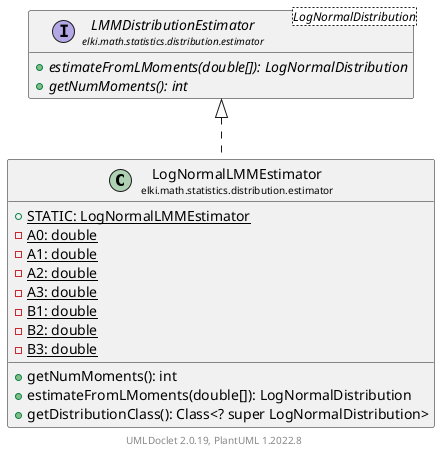 @startuml
    remove .*\.(Instance|Par|Parameterizer|Factory)$
    set namespaceSeparator none
    hide empty fields
    hide empty methods

    class "<size:14>LogNormalLMMEstimator\n<size:10>elki.math.statistics.distribution.estimator" as elki.math.statistics.distribution.estimator.LogNormalLMMEstimator [[LogNormalLMMEstimator.html]] {
        {static} +STATIC: LogNormalLMMEstimator
        {static} -A0: double
        {static} -A1: double
        {static} -A2: double
        {static} -A3: double
        {static} -B1: double
        {static} -B2: double
        {static} -B3: double
        +getNumMoments(): int
        +estimateFromLMoments(double[]): LogNormalDistribution
        +getDistributionClass(): Class<? super LogNormalDistribution>
    }

    interface "<size:14>LMMDistributionEstimator\n<size:10>elki.math.statistics.distribution.estimator" as elki.math.statistics.distribution.estimator.LMMDistributionEstimator<LogNormalDistribution> [[LMMDistributionEstimator.html]] {
        {abstract} +estimateFromLMoments(double[]): LogNormalDistribution
        {abstract} +getNumMoments(): int
    }
    class "<size:14>LogNormalLMMEstimator.Par\n<size:10>elki.math.statistics.distribution.estimator" as elki.math.statistics.distribution.estimator.LogNormalLMMEstimator.Par [[LogNormalLMMEstimator.Par.html]]

    elki.math.statistics.distribution.estimator.LMMDistributionEstimator <|.. elki.math.statistics.distribution.estimator.LogNormalLMMEstimator
    elki.math.statistics.distribution.estimator.LogNormalLMMEstimator +-- elki.math.statistics.distribution.estimator.LogNormalLMMEstimator.Par

    center footer UMLDoclet 2.0.19, PlantUML 1.2022.8
@enduml
